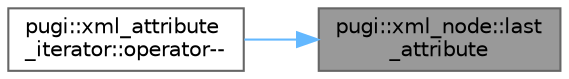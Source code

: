 digraph "pugi::xml_node::last_attribute"
{
 // INTERACTIVE_SVG=YES
 // LATEX_PDF_SIZE
  bgcolor="transparent";
  edge [fontname=Helvetica,fontsize=10,labelfontname=Helvetica,labelfontsize=10];
  node [fontname=Helvetica,fontsize=10,shape=box,height=0.2,width=0.4];
  rankdir="RL";
  Node1 [id="Node000001",label="pugi::xml_node::last\l_attribute",height=0.2,width=0.4,color="gray40", fillcolor="grey60", style="filled", fontcolor="black",tooltip=" "];
  Node1 -> Node2 [id="edge1_Node000001_Node000002",dir="back",color="steelblue1",style="solid",tooltip=" "];
  Node2 [id="Node000002",label="pugi::xml_attribute\l_iterator::operator--",height=0.2,width=0.4,color="grey40", fillcolor="white", style="filled",URL="$de/d8a/classpugi_1_1xml__attribute__iterator.html#a7ac06eb61d47a9e57bcd0fd2434c6243",tooltip=" "];
}
